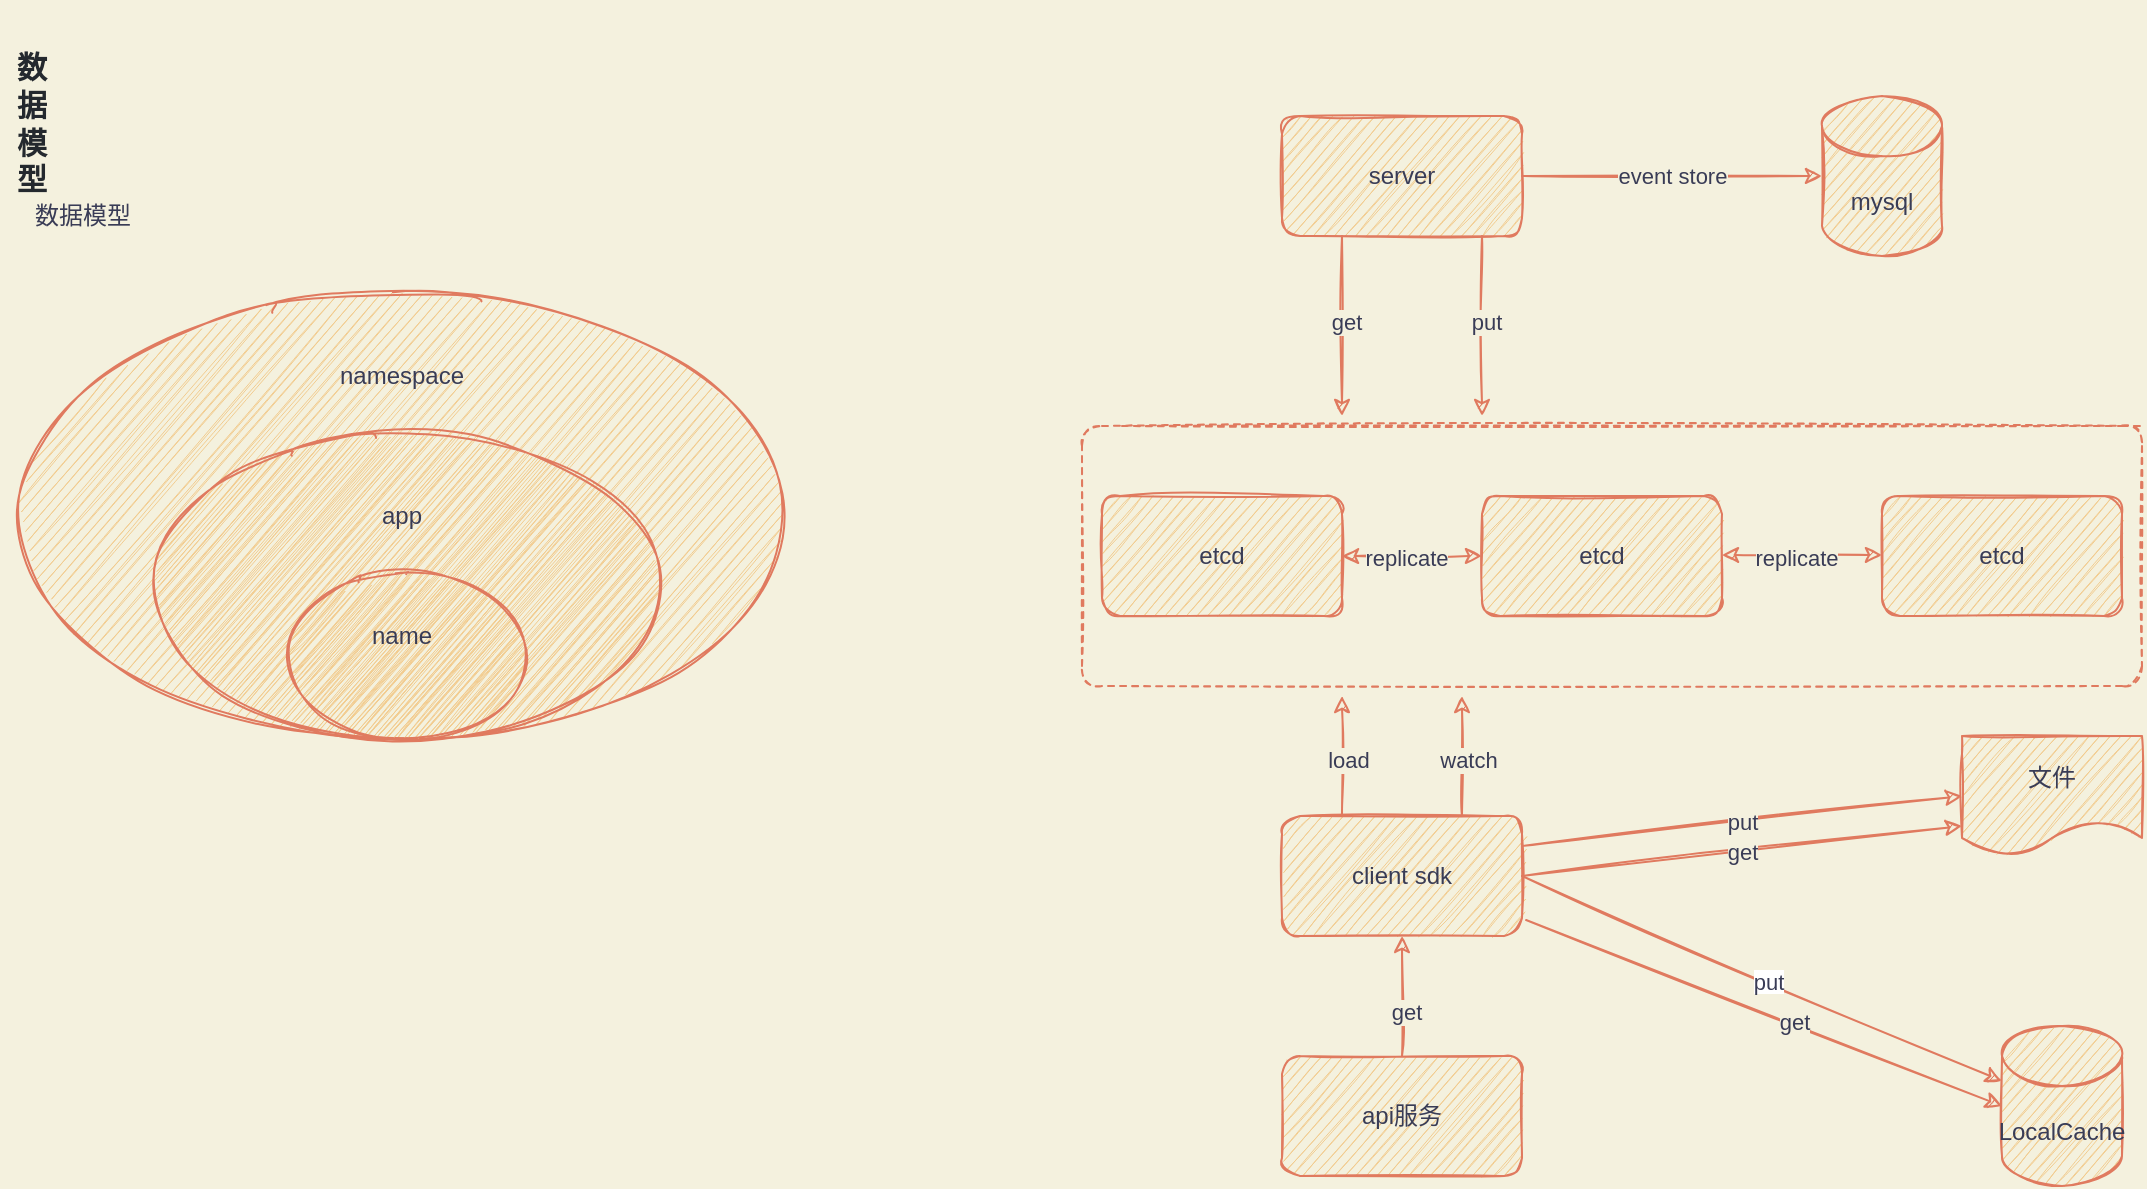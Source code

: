 <mxfile>
    <diagram id="Q3mBxXgB6su_p8Unu43f" name="Page-1">
        <mxGraphModel dx="1928" dy="1891" grid="1" gridSize="10" guides="1" tooltips="1" connect="1" arrows="1" fold="1" page="1" pageScale="1" pageWidth="827" pageHeight="1169" background="#F4F1DE" math="0" shadow="0">
            <root>
                <mxCell id="0"/>
                <mxCell id="1" parent="0"/>
                <mxCell id="2" value="etcd" style="whiteSpace=wrap;html=1;fillColor=#F2CC8F;strokeColor=#E07A5F;fontColor=#393C56;sketch=1;rounded=1;" parent="1" vertex="1">
                    <mxGeometry x="170" y="240" width="120" height="60" as="geometry"/>
                </mxCell>
                <mxCell id="3" value="etcd" style="whiteSpace=wrap;html=1;fillColor=#F2CC8F;strokeColor=#E07A5F;fontColor=#393C56;sketch=1;rounded=1;" parent="1" vertex="1">
                    <mxGeometry x="360" y="240" width="120" height="60" as="geometry"/>
                </mxCell>
                <mxCell id="4" value="etcd" style="whiteSpace=wrap;html=1;fillColor=#F2CC8F;strokeColor=#E07A5F;fontColor=#393C56;sketch=1;rounded=1;" parent="1" vertex="1">
                    <mxGeometry x="560" y="240" width="120" height="60" as="geometry"/>
                </mxCell>
                <mxCell id="5" value="" style="endArrow=none;dashed=1;html=1;strokeColor=#E07A5F;fontColor=#393C56;labelBackgroundColor=#F4F1DE;sketch=1;" parent="1" edge="1">
                    <mxGeometry width="50" height="50" relative="1" as="geometry">
                        <mxPoint x="180" y="205" as="sourcePoint"/>
                        <mxPoint x="690" y="205" as="targetPoint"/>
                        <Array as="points">
                            <mxPoint x="690" y="205"/>
                            <mxPoint x="690" y="335"/>
                            <mxPoint x="160" y="335"/>
                            <mxPoint x="160" y="205"/>
                        </Array>
                    </mxGeometry>
                </mxCell>
                <mxCell id="6" value="server" style="whiteSpace=wrap;html=1;fillColor=#F2CC8F;strokeColor=#E07A5F;fontColor=#393C56;sketch=1;rounded=1;" parent="1" vertex="1">
                    <mxGeometry x="260" y="50" width="120" height="60" as="geometry"/>
                </mxCell>
                <mxCell id="9" value="mysql" style="shape=cylinder3;whiteSpace=wrap;html=1;boundedLbl=1;backgroundOutline=1;size=15;fillColor=#F2CC8F;strokeColor=#E07A5F;fontColor=#393C56;sketch=1;rounded=1;" parent="1" vertex="1">
                    <mxGeometry x="530" y="40" width="60" height="80" as="geometry"/>
                </mxCell>
                <mxCell id="10" value="event store" style="endArrow=classic;html=1;entryX=0;entryY=0.5;entryDx=0;entryDy=0;entryPerimeter=0;strokeColor=#E07A5F;fontColor=#393C56;exitX=1;exitY=0.5;exitDx=0;exitDy=0;labelBackgroundColor=#F4F1DE;sketch=1;" parent="1" source="6" target="9" edge="1">
                    <mxGeometry width="50" height="50" relative="1" as="geometry">
                        <mxPoint x="380" y="10" as="sourcePoint"/>
                        <mxPoint x="210" y="20" as="targetPoint"/>
                    </mxGeometry>
                </mxCell>
                <mxCell id="11" value="" style="endArrow=classic;html=1;exitX=0.25;exitY=1;exitDx=0;exitDy=0;strokeColor=#E07A5F;fontColor=#393C56;labelBackgroundColor=#F4F1DE;sketch=1;" parent="1" source="6" edge="1">
                    <mxGeometry width="50" height="50" relative="1" as="geometry">
                        <mxPoint x="150" y="160" as="sourcePoint"/>
                        <mxPoint x="290" y="200" as="targetPoint"/>
                    </mxGeometry>
                </mxCell>
                <mxCell id="12" value="get" style="edgeLabel;html=1;align=center;verticalAlign=middle;resizable=0;points=[];fontColor=#393C56;labelBackgroundColor=#F4F1DE;sketch=1;rounded=1;" parent="11" vertex="1" connectable="0">
                    <mxGeometry x="-0.04" y="2" relative="1" as="geometry">
                        <mxPoint as="offset"/>
                    </mxGeometry>
                </mxCell>
                <mxCell id="13" value="client sdk" style="whiteSpace=wrap;html=1;fillColor=#F2CC8F;strokeColor=#E07A5F;fontColor=#393C56;sketch=1;rounded=1;" parent="1" vertex="1">
                    <mxGeometry x="260" y="400" width="120" height="60" as="geometry"/>
                </mxCell>
                <mxCell id="15" value="LocalCache" style="shape=cylinder3;whiteSpace=wrap;html=1;boundedLbl=1;backgroundOutline=1;size=15;fillColor=#F2CC8F;strokeColor=#E07A5F;fontColor=#393C56;sketch=1;rounded=1;" parent="1" vertex="1">
                    <mxGeometry x="620" y="505" width="60" height="80" as="geometry"/>
                </mxCell>
                <mxCell id="16" value="" style="endArrow=classic;html=1;exitX=1.017;exitY=0.867;exitDx=0;exitDy=0;entryX=0;entryY=0.5;entryDx=0;entryDy=0;entryPerimeter=0;strokeColor=#E07A5F;fontColor=#393C56;exitPerimeter=0;labelBackgroundColor=#F4F1DE;sketch=1;" parent="1" source="13" target="15" edge="1">
                    <mxGeometry width="50" height="50" relative="1" as="geometry">
                        <mxPoint x="170" y="470" as="sourcePoint"/>
                        <mxPoint x="240" y="440" as="targetPoint"/>
                    </mxGeometry>
                </mxCell>
                <mxCell id="17" value="get" style="edgeLabel;html=1;align=center;verticalAlign=middle;resizable=0;points=[];fontColor=#393C56;labelBackgroundColor=#F4F1DE;sketch=1;rounded=1;" parent="16" vertex="1" connectable="0">
                    <mxGeometry x="0.119" y="1" relative="1" as="geometry">
                        <mxPoint as="offset"/>
                    </mxGeometry>
                </mxCell>
                <mxCell id="19" value="" style="endArrow=classic;html=1;strokeColor=#E07A5F;fontColor=#393C56;labelBackgroundColor=#F4F1DE;sketch=1;exitX=0.75;exitY=0;exitDx=0;exitDy=0;" parent="1" source="13" edge="1">
                    <mxGeometry width="50" height="50" relative="1" as="geometry">
                        <mxPoint x="400" y="380" as="sourcePoint"/>
                        <mxPoint x="350" y="340" as="targetPoint"/>
                    </mxGeometry>
                </mxCell>
                <mxCell id="20" value="watch" style="edgeLabel;html=1;align=center;verticalAlign=middle;resizable=0;points=[];fontColor=#393C56;labelBackgroundColor=#F4F1DE;sketch=1;rounded=1;" parent="19" vertex="1" connectable="0">
                    <mxGeometry x="-0.044" y="-3" relative="1" as="geometry">
                        <mxPoint as="offset"/>
                    </mxGeometry>
                </mxCell>
                <mxCell id="24" value="" style="endArrow=classic;startArrow=classic;html=1;exitX=1;exitY=0.5;exitDx=0;exitDy=0;entryX=0;entryY=0.5;entryDx=0;entryDy=0;strokeColor=#E07A5F;fontColor=#393C56;labelBackgroundColor=#F4F1DE;sketch=1;" parent="1" source="2" target="3" edge="1">
                    <mxGeometry width="50" height="50" relative="1" as="geometry">
                        <mxPoint x="190" y="310" as="sourcePoint"/>
                        <mxPoint x="240" y="260" as="targetPoint"/>
                    </mxGeometry>
                </mxCell>
                <mxCell id="25" value="replicate" style="edgeLabel;html=1;align=center;verticalAlign=middle;resizable=0;points=[];fontColor=#393C56;labelBackgroundColor=#F4F1DE;sketch=1;rounded=1;" parent="24" vertex="1" connectable="0">
                    <mxGeometry x="-0.08" y="-1" relative="1" as="geometry">
                        <mxPoint as="offset"/>
                    </mxGeometry>
                </mxCell>
                <mxCell id="26" value="" style="endArrow=classic;startArrow=classic;html=1;exitX=1;exitY=0.5;exitDx=0;exitDy=0;entryX=0;entryY=0.5;entryDx=0;entryDy=0;strokeColor=#E07A5F;fontColor=#393C56;labelBackgroundColor=#F4F1DE;sketch=1;" parent="1" edge="1">
                    <mxGeometry width="50" height="50" relative="1" as="geometry">
                        <mxPoint x="480" y="269.5" as="sourcePoint"/>
                        <mxPoint x="560" y="269.5" as="targetPoint"/>
                    </mxGeometry>
                </mxCell>
                <mxCell id="27" value="replicate" style="edgeLabel;html=1;align=center;verticalAlign=middle;resizable=0;points=[];fontColor=#393C56;labelBackgroundColor=#F4F1DE;sketch=1;rounded=1;" parent="26" vertex="1" connectable="0">
                    <mxGeometry x="-0.08" y="-1" relative="1" as="geometry">
                        <mxPoint as="offset"/>
                    </mxGeometry>
                </mxCell>
                <mxCell id="66" value="" style="ellipse;whiteSpace=wrap;html=1;fillColor=#F2CC8F;strokeColor=#E07A5F;fontColor=#393C56;sketch=1;rounded=1;" parent="1" vertex="1">
                    <mxGeometry x="-380" y="140" width="400" height="220" as="geometry"/>
                </mxCell>
                <mxCell id="67" value="" style="ellipse;whiteSpace=wrap;html=1;fillColor=#F2CC8F;strokeColor=#E07A5F;fontColor=#393C56;sketch=1;rounded=1;" parent="1" vertex="1">
                    <mxGeometry x="-310" y="210" width="265" height="150" as="geometry"/>
                </mxCell>
                <mxCell id="68" value="namespace" style="text;html=1;strokeColor=none;fillColor=none;align=center;verticalAlign=middle;whiteSpace=wrap;fontColor=#393C56;sketch=1;rounded=1;" parent="1" vertex="1">
                    <mxGeometry x="-200" y="170" width="40" height="20" as="geometry"/>
                </mxCell>
                <mxCell id="69" value="&lt;meta charset=&quot;utf-8&quot;&gt;&lt;h3 style=&quot;padding: 0px; margin: 24px 0px 16px; font-weight: 600; box-sizing: border-box; font-size: 1.25em; line-height: 1.25; color: rgb(36, 41, 46); font-style: normal; letter-spacing: normal; text-indent: 0px; text-transform: none; word-spacing: 0px;&quot;&gt;数据模型&lt;/h3&gt;" style="text;html=1;strokeColor=none;fillColor=none;align=center;verticalAlign=middle;whiteSpace=wrap;fontColor=#393C56;sketch=1;rounded=1;" parent="1" vertex="1">
                    <mxGeometry x="-380" y="40" width="30" height="20" as="geometry"/>
                </mxCell>
                <mxCell id="70" value="数据模型" style="text;html=1;align=center;verticalAlign=middle;resizable=0;points=[];autosize=1;fontColor=#393C56;sketch=1;rounded=1;" parent="1" vertex="1">
                    <mxGeometry x="-370" y="90" width="60" height="20" as="geometry"/>
                </mxCell>
                <mxCell id="74" value="文件" style="shape=document;whiteSpace=wrap;html=1;boundedLbl=1;fillColor=#F2CC8F;strokeColor=#E07A5F;fontColor=#393C56;sketch=1;rounded=1;" parent="1" vertex="1">
                    <mxGeometry x="600" y="360" width="90" height="60" as="geometry"/>
                </mxCell>
                <mxCell id="75" value="api服务" style="whiteSpace=wrap;html=1;fillColor=#F2CC8F;strokeColor=#E07A5F;fontColor=#393C56;sketch=1;rounded=1;" parent="1" vertex="1">
                    <mxGeometry x="260" y="520" width="120" height="60" as="geometry"/>
                </mxCell>
                <mxCell id="76" value="" style="endArrow=classic;html=1;entryX=0.5;entryY=1;entryDx=0;entryDy=0;exitX=0.5;exitY=0;exitDx=0;exitDy=0;strokeColor=#E07A5F;fontColor=#393C56;labelBackgroundColor=#F4F1DE;sketch=1;" parent="1" source="75" target="13" edge="1">
                    <mxGeometry width="50" height="50" relative="1" as="geometry">
                        <mxPoint x="300" y="580" as="sourcePoint"/>
                        <mxPoint x="350" y="530" as="targetPoint"/>
                    </mxGeometry>
                </mxCell>
                <mxCell id="77" value="get" style="edgeLabel;html=1;align=center;verticalAlign=middle;resizable=0;points=[];fontColor=#393C56;labelBackgroundColor=#F4F1DE;sketch=1;rounded=1;" parent="76" vertex="1" connectable="0">
                    <mxGeometry x="-0.244" y="-2" relative="1" as="geometry">
                        <mxPoint as="offset"/>
                    </mxGeometry>
                </mxCell>
                <mxCell id="78" value="put" style="endArrow=classic;html=1;exitX=1;exitY=0.25;exitDx=0;exitDy=0;entryX=0;entryY=0.5;entryDx=0;entryDy=0;strokeColor=#E07A5F;fontColor=#393C56;labelBackgroundColor=#F4F1DE;sketch=1;" parent="1" source="13" target="74" edge="1">
                    <mxGeometry width="50" height="50" relative="1" as="geometry">
                        <mxPoint x="450" y="420" as="sourcePoint"/>
                        <mxPoint x="500" y="370" as="targetPoint"/>
                    </mxGeometry>
                </mxCell>
                <mxCell id="82" value="get" style="endArrow=classic;html=1;entryX=0;entryY=0.75;entryDx=0;entryDy=0;fillColor=#F2CC8F;strokeColor=#E07A5F;fontColor=#393C56;exitX=1;exitY=0.5;exitDx=0;exitDy=0;labelBackgroundColor=#F4F1DE;sketch=1;" parent="1" source="13" target="74" edge="1">
                    <mxGeometry width="50" height="50" relative="1" as="geometry">
                        <mxPoint x="560" y="490" as="sourcePoint"/>
                        <mxPoint x="590" y="490" as="targetPoint"/>
                    </mxGeometry>
                </mxCell>
                <mxCell id="84" value="" style="endArrow=classic;html=1;strokeColor=#E07A5F;fillColor=#F2CC8F;fontColor=#393C56;entryX=0;entryY=0;entryDx=0;entryDy=27.5;entryPerimeter=0;labelBackgroundColor=#F4F1DE;sketch=1;" parent="1" target="15" edge="1">
                    <mxGeometry width="50" height="50" relative="1" as="geometry">
                        <mxPoint x="380" y="430" as="sourcePoint"/>
                        <mxPoint x="530" y="330" as="targetPoint"/>
                    </mxGeometry>
                </mxCell>
                <mxCell id="85" value="&lt;span style=&quot;background-color: rgb(255 , 255 , 255)&quot;&gt;put&lt;/span&gt;" style="edgeLabel;html=1;align=center;verticalAlign=middle;resizable=0;points=[];fontColor=#393C56;labelBackgroundColor=#F4F1DE;sketch=1;rounded=1;" parent="84" vertex="1" connectable="0">
                    <mxGeometry x="0.019" relative="1" as="geometry">
                        <mxPoint y="1" as="offset"/>
                    </mxGeometry>
                </mxCell>
                <mxCell id="86" value="" style="ellipse;whiteSpace=wrap;html=1;fillColor=#F2CC8F;strokeColor=#E07A5F;fontColor=#393C56;sketch=1;rounded=1;" parent="1" vertex="1">
                    <mxGeometry x="-240" y="280" width="125" height="80" as="geometry"/>
                </mxCell>
                <mxCell id="87" value="app" style="text;html=1;strokeColor=none;fillColor=none;align=center;verticalAlign=middle;whiteSpace=wrap;fontColor=#393C56;sketch=1;rounded=1;" parent="1" vertex="1">
                    <mxGeometry x="-200" y="240" width="40" height="20" as="geometry"/>
                </mxCell>
                <mxCell id="89" value="name" style="text;html=1;strokeColor=none;fillColor=none;align=center;verticalAlign=middle;whiteSpace=wrap;fontColor=#393C56;sketch=1;rounded=1;" parent="1" vertex="1">
                    <mxGeometry x="-200" y="300" width="40" height="20" as="geometry"/>
                </mxCell>
                <mxCell id="90" value="" style="endArrow=classic;html=1;exitX=0.5;exitY=1;exitDx=0;exitDy=0;strokeColor=#E07A5F;fontColor=#393C56;labelBackgroundColor=#F4F1DE;sketch=1;" edge="1" parent="1">
                    <mxGeometry width="50" height="50" relative="1" as="geometry">
                        <mxPoint x="360" y="110" as="sourcePoint"/>
                        <mxPoint x="360" y="200" as="targetPoint"/>
                    </mxGeometry>
                </mxCell>
                <mxCell id="91" value="put" style="edgeLabel;html=1;align=center;verticalAlign=middle;resizable=0;points=[];fontColor=#393C56;labelBackgroundColor=#F4F1DE;sketch=1;rounded=1;" vertex="1" connectable="0" parent="90">
                    <mxGeometry x="-0.04" y="2" relative="1" as="geometry">
                        <mxPoint as="offset"/>
                    </mxGeometry>
                </mxCell>
                <mxCell id="92" value="" style="endArrow=classic;html=1;exitX=0.5;exitY=0;exitDx=0;exitDy=0;strokeColor=#E07A5F;fontColor=#393C56;labelBackgroundColor=#F4F1DE;sketch=1;" edge="1" parent="1">
                    <mxGeometry width="50" height="50" relative="1" as="geometry">
                        <mxPoint x="290" y="400" as="sourcePoint"/>
                        <mxPoint x="290" y="340" as="targetPoint"/>
                    </mxGeometry>
                </mxCell>
                <mxCell id="93" value="load" style="edgeLabel;html=1;align=center;verticalAlign=middle;resizable=0;points=[];fontColor=#393C56;labelBackgroundColor=#F4F1DE;sketch=1;rounded=1;" vertex="1" connectable="0" parent="92">
                    <mxGeometry x="-0.044" y="-3" relative="1" as="geometry">
                        <mxPoint as="offset"/>
                    </mxGeometry>
                </mxCell>
            </root>
        </mxGraphModel>
    </diagram>
</mxfile>